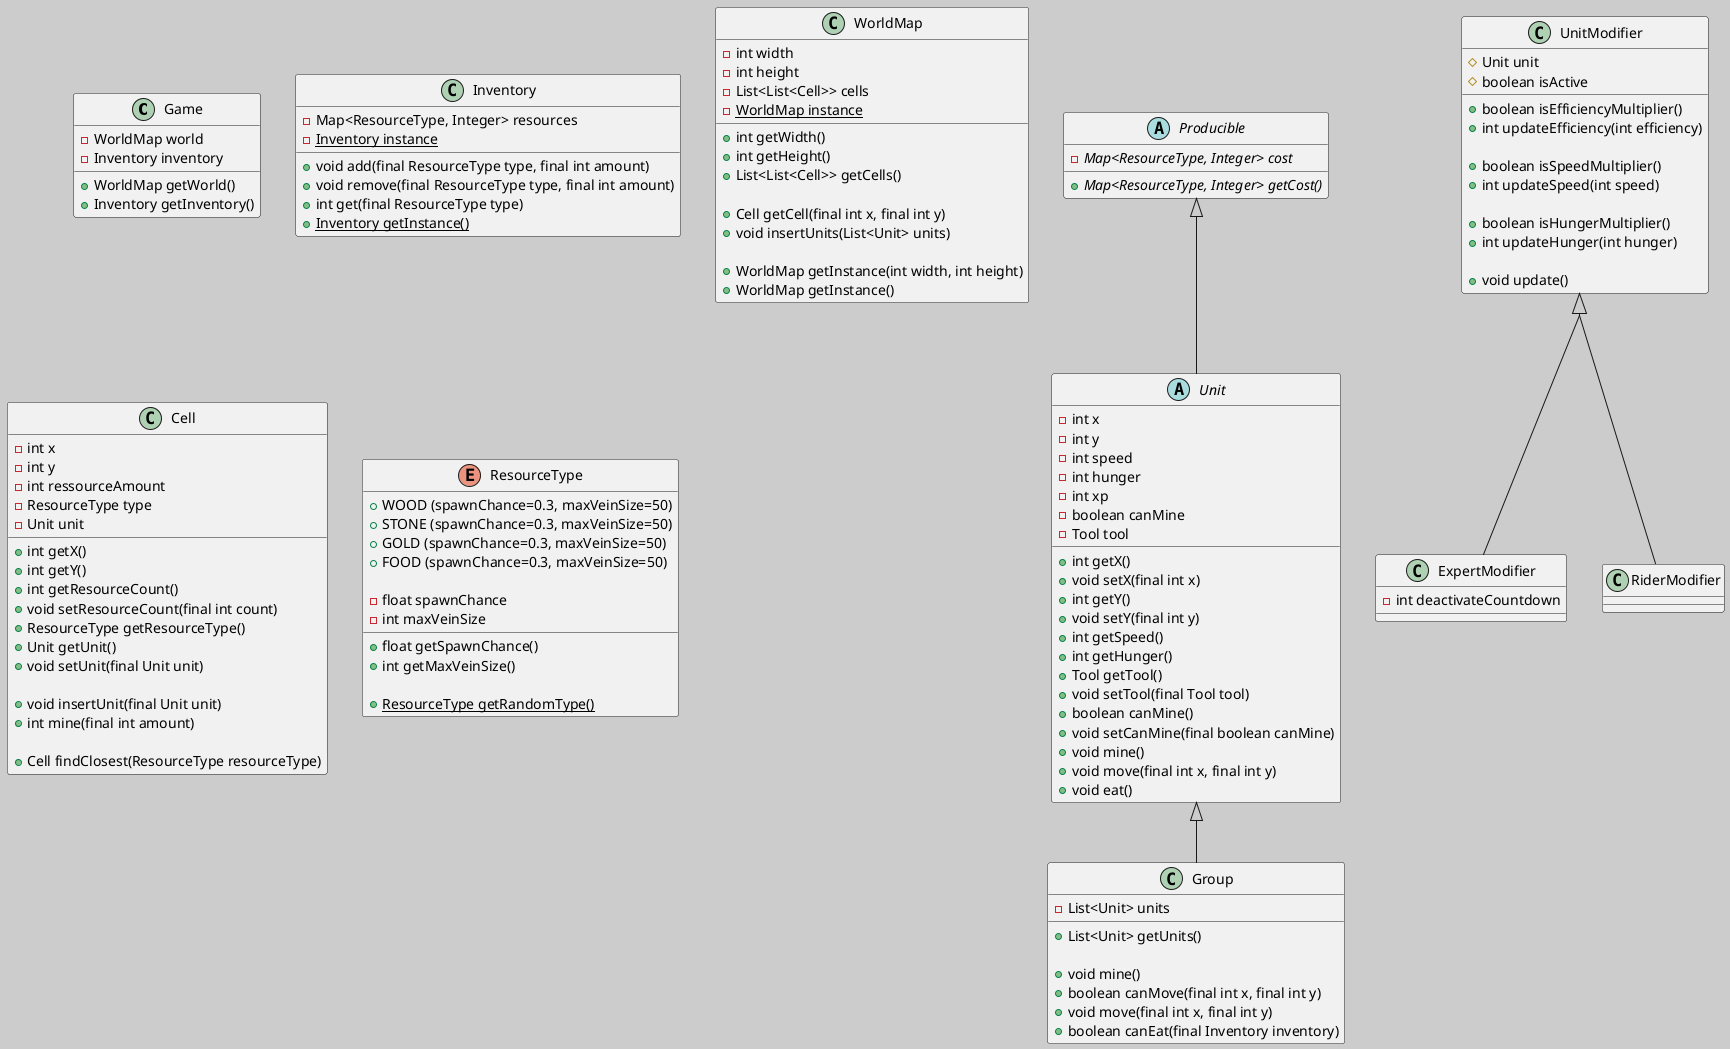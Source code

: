 @startuml
skinparam groupInheritance 2
skinparam backgroundColor #CCCCCC

class Game {
  -WorldMap world
  -Inventory inventory

  +WorldMap getWorld()
  +Inventory getInventory()
}

class Inventory {
  -Map<ResourceType, Integer> resources
  {static} -Inventory instance

  +void add(final ResourceType type, final int amount)
  +void remove(final ResourceType type, final int amount)
  +int get(final ResourceType type)
  {static} +Inventory getInstance()
}

class WorldMap {
  -int width
  -int height
  -List<List<Cell>> cells
  {static} -WorldMap instance


  +int getWidth()
  +int getHeight()
  +List<List<Cell>> getCells()

  +Cell getCell(final int x, final int y)
  +void insertUnits(List<Unit> units)

  +WorldMap getInstance(int width, int height)
  +WorldMap getInstance()
}

class Cell {
  -int x
  -int y
  -int ressourceAmount
  -ResourceType type
  -Unit unit

  +int getX()
  +int getY()
  +int getResourceCount()
  +void setResourceCount(final int count)
  +ResourceType getResourceType()
  +Unit getUnit()
  +void setUnit(final Unit unit)

  +void insertUnit(final Unit unit)
  +int mine(final int amount)

  +Cell findClosest(ResourceType resourceType)
}

enum ResourceType {
  {field} +WOOD (spawnChance=0.3, maxVeinSize=50)
  {field} +STONE (spawnChance=0.3, maxVeinSize=50)
  {field} +GOLD (spawnChance=0.3, maxVeinSize=50)
  {field} +FOOD (spawnChance=0.3, maxVeinSize=50)

  -float spawnChance
  -int maxVeinSize

  +float getSpawnChance()
  +int getMaxVeinSize()

  {static} +ResourceType getRandomType()
}

abstract class Producible {
  {abstract} -Map<ResourceType, Integer> cost

  {abstract} +Map<ResourceType, Integer> getCost()
}

abstract class Unit extends Producible {
  -int x
  -int y
  -int speed
  -int hunger
  -int xp
  -boolean canMine
  -Tool tool

  +int getX()
  +void setX(final int x)
  +int getY()
  +void setY(final int y)
  +int getSpeed()
  +int getHunger()
  +Tool getTool()
  +void setTool(final Tool tool)
  +boolean canMine()
  +void setCanMine(final boolean canMine)
  +void mine()
  +void move(final int x, final int y)
  +void eat()
}

class Group extends Unit {
  -List<Unit> units

  +List<Unit> getUnits()

  +void mine()
  +boolean canMove(final int x, final int y)
  +void move(final int x, final int y)
  +boolean canEat(final Inventory inventory)
}

class UnitModifier {
  #Unit unit
  #boolean isActive

  +boolean isEfficiencyMultiplier()
  +int updateEfficiency(int efficiency)

  +boolean isSpeedMultiplier()
  +int updateSpeed(int speed)

  +boolean isHungerMultiplier()
  +int updateHunger(int hunger)

  +void update()
}

class ExpertModifier extends UnitModifier {
  -int deactivateCountdown
}

class RiderModifier extends UnitModifier {
}

@enduml